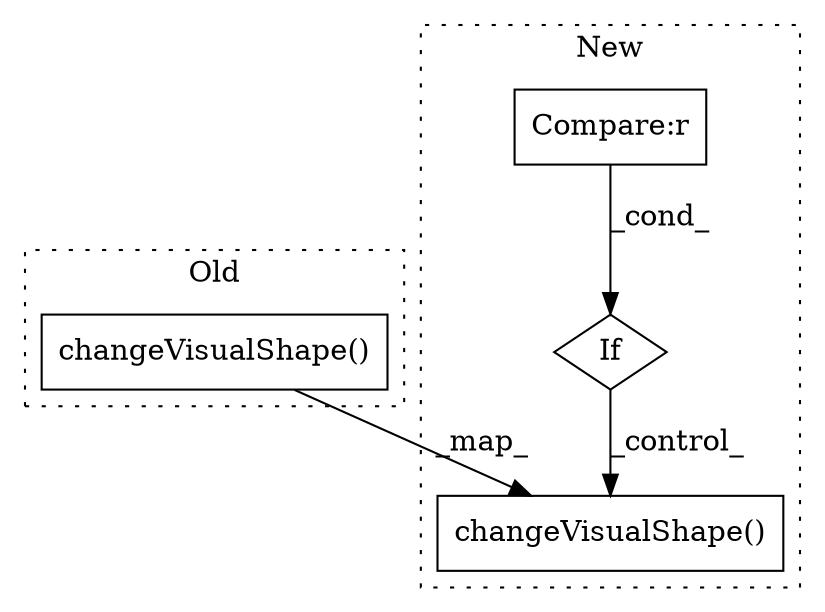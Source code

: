 digraph G {
subgraph cluster0 {
1 [label="changeVisualShape()" a="75" s="53714,53757" l="29,27" shape="box"];
label = "Old";
style="dotted";
}
subgraph cluster1 {
2 [label="changeVisualShape()" a="75" s="40663,40706" l="29,27" shape="box"];
3 [label="If" a="96" s="40579" l="3" shape="diamond"];
4 [label="Compare:r" a="40" s="40582" l="22" shape="box"];
label = "New";
style="dotted";
}
1 -> 2 [label="_map_"];
3 -> 2 [label="_control_"];
4 -> 3 [label="_cond_"];
}